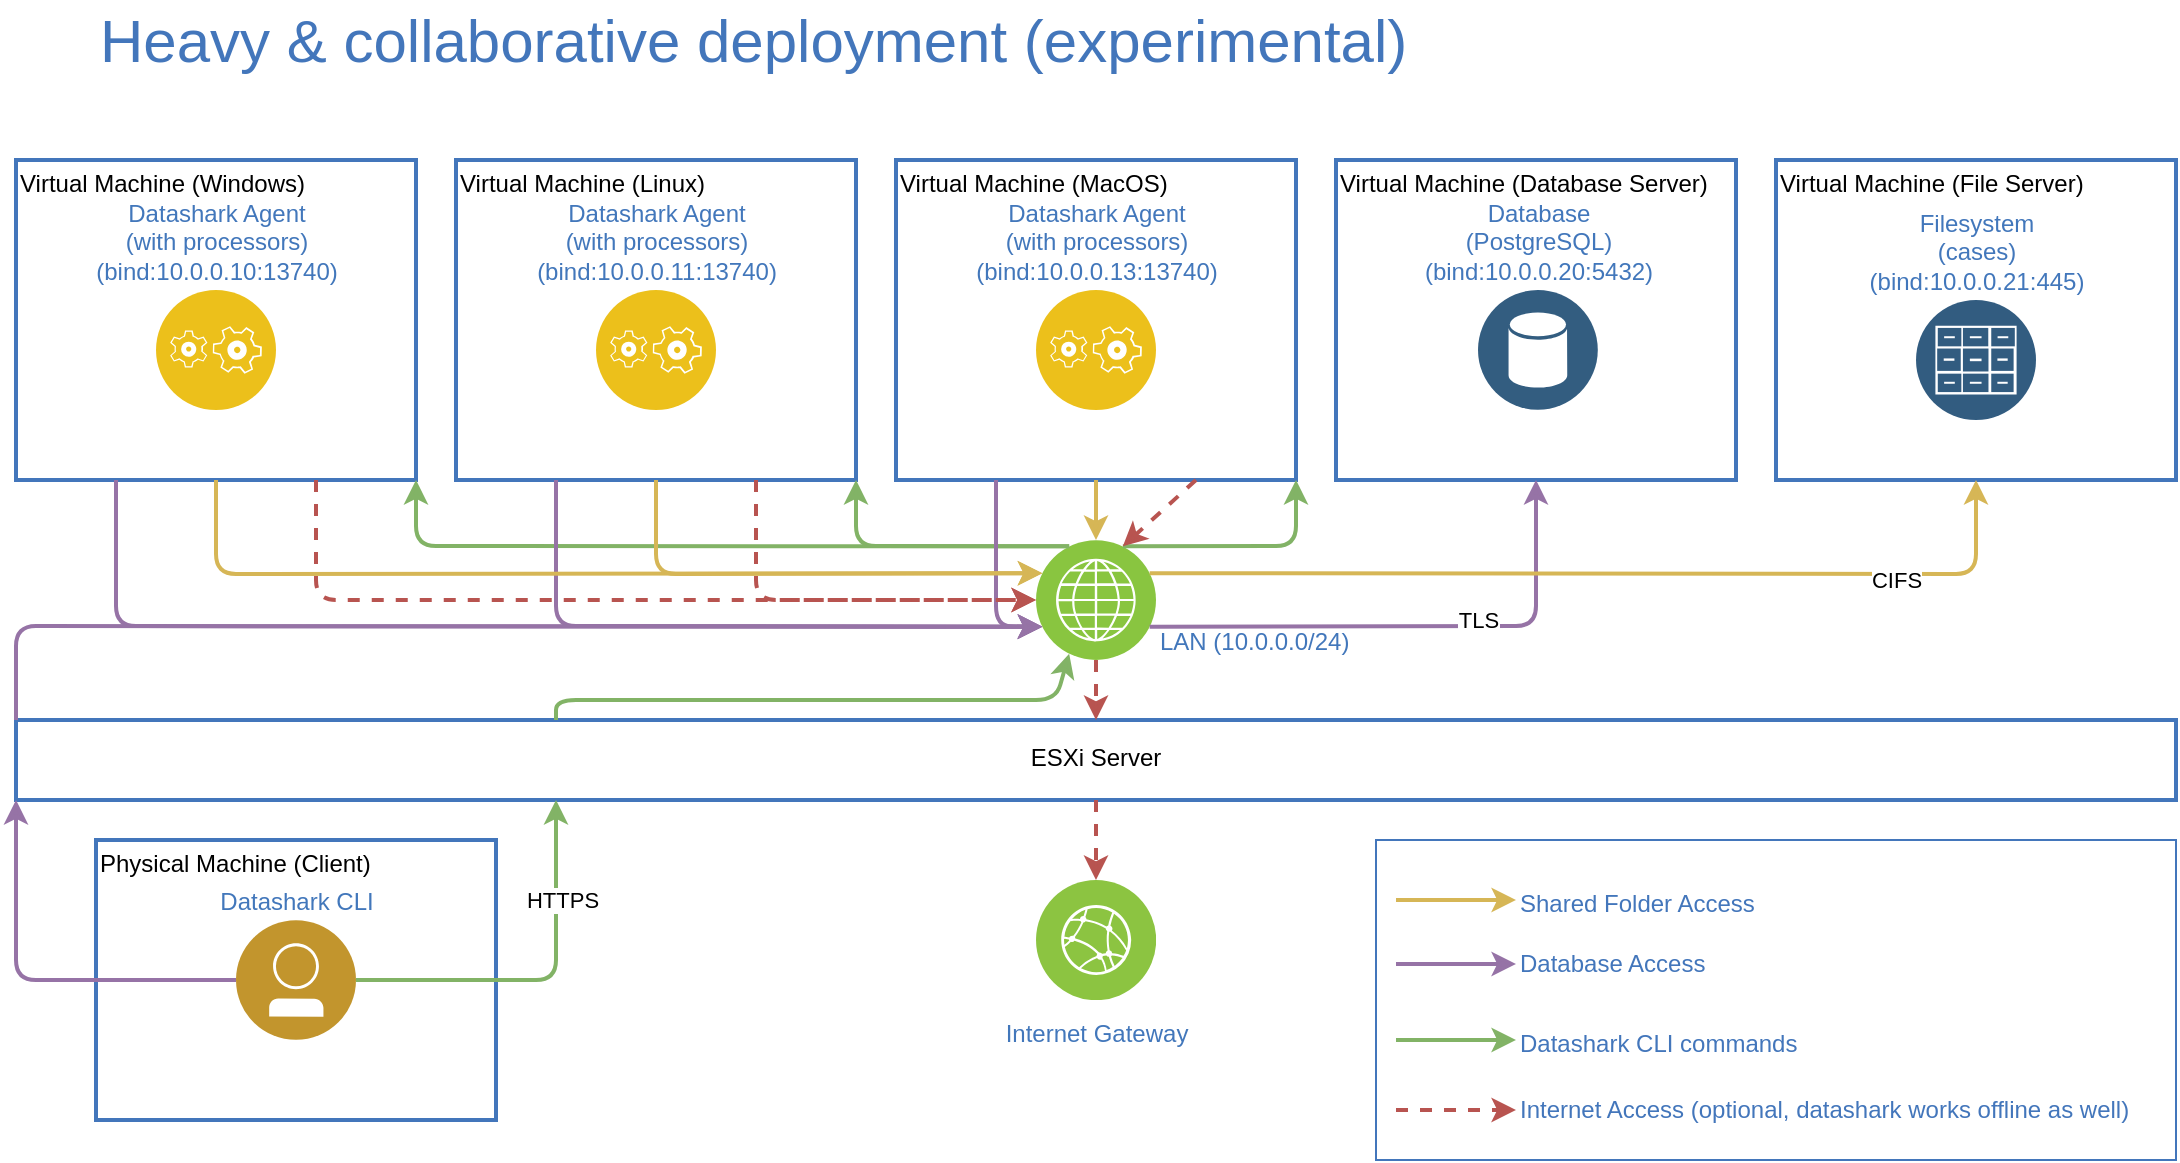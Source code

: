 <mxfile version="15.1.3" type="device"><diagram id="0d7cefc2-ccd6-e077-73ed-a8e48b0cddf6" name="Page-1"><mxGraphModel dx="1668" dy="866" grid="1" gridSize="10" guides="1" tooltips="1" connect="1" arrows="1" fold="1" page="1" pageScale="1" pageWidth="1169" pageHeight="827" background="none" math="0" shadow="0"><root><mxCell id="0"/><mxCell id="1" parent="0"/><mxCell id="rzyssVDSt5g04zdk43D6-106" value="ESXi Server" style="fontStyle=0;verticalAlign=middle;align=center;spacingTop=-2;fillColor=none;rounded=0;whiteSpace=wrap;html=1;strokeColor=#4376BB;strokeWidth=2;dashed=0;container=1;collapsible=0;expand=0;recursiveResize=0;labelPosition=center;verticalLabelPosition=middle;" parent="1" vertex="1"><mxGeometry x="40" y="400" width="1080" height="40" as="geometry"/></mxCell><mxCell id="rzyssVDSt5g04zdk43D6-145" value="" style="fontStyle=0;verticalAlign=top;align=left;spacingTop=-2;fillColor=none;rounded=0;whiteSpace=wrap;html=1;strokeColor=#4376BB;strokeWidth=1;dashed=0;container=1;collapsible=0;expand=0;recursiveResize=0;fontSize=16;fontColor=#4376BB;" parent="1" vertex="1"><mxGeometry x="720" y="460" width="400" height="160" as="geometry"/></mxCell><mxCell id="rzyssVDSt5g04zdk43D6-155" value="&lt;font style=&quot;font-size: 12px&quot;&gt;Datashark CLI commands&lt;/font&gt;" style="text;html=1;strokeColor=none;fillColor=none;align=left;verticalAlign=middle;whiteSpace=wrap;rounded=0;fontSize=16;fontColor=#4376BB;" parent="rzyssVDSt5g04zdk43D6-145" vertex="1"><mxGeometry x="70" y="90" width="190" height="20" as="geometry"/></mxCell><mxCell id="rzyssVDSt5g04zdk43D6-146" value="" style="html=1;labelBackgroundColor=#ffffff;endArrow=classic;endFill=1;endSize=6;jettySize=auto;orthogonalLoop=1;strokeWidth=2;fontSize=14;fontColor=#4376BB;fillColor=#f8cecc;strokeColor=#b85450;dashed=1;" parent="rzyssVDSt5g04zdk43D6-145" edge="1"><mxGeometry width="60" height="60" relative="1" as="geometry"><mxPoint x="10" y="135" as="sourcePoint"/><mxPoint x="70" y="135" as="targetPoint"/><Array as="points"/></mxGeometry></mxCell><mxCell id="rzyssVDSt5g04zdk43D6-152" value="&lt;font style=&quot;font-size: 12px&quot;&gt;Internet Access (optional, datashark works offline as well)&lt;/font&gt;" style="text;html=1;strokeColor=none;fillColor=none;align=left;verticalAlign=middle;whiteSpace=wrap;rounded=0;fontSize=16;fontColor=#4376BB;" parent="rzyssVDSt5g04zdk43D6-145" vertex="1"><mxGeometry x="70" y="123" width="320" height="20" as="geometry"/></mxCell><mxCell id="rzyssVDSt5g04zdk43D6-148" value="" style="html=1;labelBackgroundColor=#ffffff;endArrow=classic;endFill=1;endSize=6;jettySize=auto;orthogonalLoop=1;strokeWidth=2;fontSize=14;fontColor=#4376BB;fillColor=#e1d5e7;strokeColor=#9673a6;" parent="rzyssVDSt5g04zdk43D6-145" edge="1"><mxGeometry width="60" height="60" relative="1" as="geometry"><mxPoint x="10" y="62" as="sourcePoint"/><mxPoint x="70" y="62" as="targetPoint"/></mxGeometry></mxCell><mxCell id="rzyssVDSt5g04zdk43D6-153" value="&lt;font style=&quot;font-size: 12px&quot;&gt;Database Access&lt;/font&gt;" style="text;html=1;strokeColor=none;fillColor=none;align=left;verticalAlign=middle;whiteSpace=wrap;rounded=0;fontSize=16;fontColor=#4376BB;" parent="rzyssVDSt5g04zdk43D6-145" vertex="1"><mxGeometry x="70" y="50" width="140" height="20" as="geometry"/></mxCell><mxCell id="rzyssVDSt5g04zdk43D6-147" value="" style="html=1;labelBackgroundColor=#ffffff;endArrow=classic;endFill=1;endSize=6;jettySize=auto;orthogonalLoop=1;strokeWidth=2;fontSize=14;fontColor=#4376BB;exitX=1;exitY=0.75;exitDx=0;exitDy=0;fillColor=#fff2cc;strokeColor=#d6b656;" parent="rzyssVDSt5g04zdk43D6-145" edge="1"><mxGeometry width="60" height="60" relative="1" as="geometry"><mxPoint x="10.003" y="29.996" as="sourcePoint"/><mxPoint x="70" y="30" as="targetPoint"/></mxGeometry></mxCell><mxCell id="rzyssVDSt5g04zdk43D6-154" value="&lt;font style=&quot;font-size: 12px&quot;&gt;Shared Folder Access&lt;/font&gt;" style="text;html=1;strokeColor=none;fillColor=none;align=left;verticalAlign=middle;whiteSpace=wrap;rounded=0;fontSize=16;fontColor=#4376BB;" parent="rzyssVDSt5g04zdk43D6-145" vertex="1"><mxGeometry x="70" y="20" width="140" height="20" as="geometry"/></mxCell><mxCell id="rzyssVDSt5g04zdk43D6-107" value="Virtual Machine (Windows)" style="fontStyle=0;verticalAlign=top;align=left;spacingTop=-2;fillColor=none;rounded=0;whiteSpace=wrap;html=1;strokeWidth=2;dashed=0;container=1;collapsible=0;expand=0;recursiveResize=0;strokeColor=#4376BB;" parent="1" vertex="1"><mxGeometry x="40" y="120" width="200" height="160" as="geometry"/></mxCell><mxCell id="rzyssVDSt5g04zdk43D6-122" value="Datashark Agent &lt;br&gt;(with processors)&lt;br&gt;(bind:10.0.0.10:13740)" style="aspect=fixed;perimeter=ellipsePerimeter;html=1;align=center;shadow=0;dashed=0;fontColor=#4277BB;labelBackgroundColor=#ffffff;fontSize=12;spacingTop=3;image;image=img/lib/ibm/applications/application_logic.svg;strokeColor=#4376BB;strokeWidth=2;labelPosition=center;verticalLabelPosition=top;verticalAlign=bottom;" parent="rzyssVDSt5g04zdk43D6-107" vertex="1"><mxGeometry x="70" y="65" width="60" height="60" as="geometry"/></mxCell><mxCell id="rzyssVDSt5g04zdk43D6-118" value="Internet Gateway" style="aspect=fixed;perimeter=ellipsePerimeter;html=1;align=center;shadow=0;dashed=0;fontColor=#4277BB;labelBackgroundColor=#ffffff;fontSize=12;spacingTop=3;image;image=img/lib/ibm/infrastructure/edge_services.svg;strokeWidth=2;" parent="1" vertex="1"><mxGeometry x="550" y="480" width="60" height="60" as="geometry"/></mxCell><mxCell id="rzyssVDSt5g04zdk43D6-121" value="Heavy &amp;amp; collaborative deployment (experimental)" style="text;html=1;strokeColor=none;fillColor=none;align=left;verticalAlign=middle;whiteSpace=wrap;rounded=0;fontSize=30;fontColor=#4376BB;" parent="1" vertex="1"><mxGeometry x="80" y="40" width="770" height="40" as="geometry"/></mxCell><mxCell id="rzyssVDSt5g04zdk43D6-111" value="LAN (10.0.0.0/24)" style="aspect=fixed;perimeter=ellipsePerimeter;html=1;align=left;shadow=0;dashed=0;fontColor=#4277BB;labelBackgroundColor=#ffffff;fontSize=12;spacingTop=3;image;image=img/lib/ibm/infrastructure/channels.svg;strokeWidth=2;labelPosition=right;verticalLabelPosition=middle;verticalAlign=bottom;" parent="1" vertex="1"><mxGeometry x="550" y="310" width="60" height="60" as="geometry"/></mxCell><mxCell id="rzyssVDSt5g04zdk43D6-149" value="" style="html=1;labelBackgroundColor=#ffffff;endArrow=classic;endFill=1;endSize=6;jettySize=auto;orthogonalLoop=1;strokeWidth=2;fontSize=14;fontColor=#4376BB;fillColor=#d5e8d4;strokeColor=#82b366;" parent="1" edge="1"><mxGeometry width="60" height="60" relative="1" as="geometry"><mxPoint x="730" y="560" as="sourcePoint"/><mxPoint x="790" y="560" as="targetPoint"/><Array as="points"/></mxGeometry></mxCell><mxCell id="YN9WeCdAoTYzNVoiVYyv-1" value="Virtual Machine (Linux)" style="fontStyle=0;verticalAlign=top;align=left;spacingTop=-2;fillColor=none;rounded=0;whiteSpace=wrap;html=1;strokeWidth=2;dashed=0;container=1;collapsible=0;expand=0;recursiveResize=0;strokeColor=#4376BB;" parent="1" vertex="1"><mxGeometry x="260" y="120" width="200" height="160" as="geometry"/></mxCell><mxCell id="YN9WeCdAoTYzNVoiVYyv-2" value="Datashark Agent &lt;br&gt;(with processors)&lt;br&gt;(bind:10.0.0.11:13740)" style="aspect=fixed;perimeter=ellipsePerimeter;html=1;align=center;shadow=0;dashed=0;fontColor=#4277BB;labelBackgroundColor=#ffffff;fontSize=12;spacingTop=3;image;image=img/lib/ibm/applications/application_logic.svg;strokeColor=#4376BB;strokeWidth=2;labelPosition=center;verticalLabelPosition=top;verticalAlign=bottom;" parent="YN9WeCdAoTYzNVoiVYyv-1" vertex="1"><mxGeometry x="70" y="65" width="60" height="60" as="geometry"/></mxCell><mxCell id="YN9WeCdAoTYzNVoiVYyv-3" value="Virtual Machine (MacOS)" style="fontStyle=0;verticalAlign=top;align=left;spacingTop=-2;fillColor=none;rounded=0;whiteSpace=wrap;html=1;strokeWidth=2;dashed=0;container=1;collapsible=0;expand=0;recursiveResize=0;strokeColor=#4376BB;" parent="1" vertex="1"><mxGeometry x="480" y="120" width="200" height="160" as="geometry"/></mxCell><mxCell id="YN9WeCdAoTYzNVoiVYyv-4" value="Datashark Agent &lt;br&gt;(with processors)&lt;br&gt;(bind:10.0.0.13:13740)" style="aspect=fixed;perimeter=ellipsePerimeter;html=1;align=center;shadow=0;dashed=0;fontColor=#4277BB;labelBackgroundColor=#ffffff;fontSize=12;spacingTop=3;image;image=img/lib/ibm/applications/application_logic.svg;strokeColor=#4376BB;strokeWidth=2;labelPosition=center;verticalLabelPosition=top;verticalAlign=bottom;" parent="YN9WeCdAoTYzNVoiVYyv-3" vertex="1"><mxGeometry x="70" y="65" width="60" height="60" as="geometry"/></mxCell><mxCell id="YN9WeCdAoTYzNVoiVYyv-14" value="Virtual Machine (Database Server)" style="fontStyle=0;verticalAlign=top;align=left;spacingTop=-2;fillColor=none;rounded=0;whiteSpace=wrap;html=1;strokeWidth=2;dashed=0;container=1;collapsible=0;expand=0;recursiveResize=0;strokeColor=#4376BB;" parent="1" vertex="1"><mxGeometry x="700" y="120" width="200" height="160" as="geometry"/></mxCell><mxCell id="YN9WeCdAoTYzNVoiVYyv-16" value="Database&lt;br&gt;(PostgreSQL)&lt;br&gt;(bind:10.0.0.20:5432)" style="aspect=fixed;perimeter=ellipsePerimeter;html=1;align=center;shadow=0;dashed=0;fontColor=#4277BB;labelBackgroundColor=#ffffff;fontSize=12;spacingTop=3;image;image=img/lib/ibm/data/data_services.svg;strokeWidth=2;labelPosition=center;verticalLabelPosition=top;verticalAlign=bottom;" parent="YN9WeCdAoTYzNVoiVYyv-14" vertex="1"><mxGeometry x="71" y="65" width="60" height="60" as="geometry"/></mxCell><mxCell id="YN9WeCdAoTYzNVoiVYyv-17" value="Physical Machine (Client)" style="fontStyle=0;verticalAlign=top;align=left;spacingTop=-2;fillColor=none;rounded=0;whiteSpace=wrap;html=1;strokeWidth=2;dashed=0;container=1;collapsible=0;expand=0;recursiveResize=0;strokeColor=#4376BB;" parent="1" vertex="1"><mxGeometry x="80" y="460" width="200" height="140" as="geometry"/></mxCell><mxCell id="rzyssVDSt5g04zdk43D6-128" value="Datashark CLI" style="aspect=fixed;perimeter=ellipsePerimeter;html=1;align=center;shadow=0;dashed=0;fontColor=#4277BB;labelBackgroundColor=#ffffff;fontSize=12;spacingTop=3;image;image=img/lib/ibm/users/user.svg;strokeColor=#4376BB;strokeWidth=2;labelPosition=center;verticalLabelPosition=top;verticalAlign=bottom;" parent="YN9WeCdAoTYzNVoiVYyv-17" vertex="1"><mxGeometry x="70" y="40" width="60" height="60" as="geometry"/></mxCell><mxCell id="YN9WeCdAoTYzNVoiVYyv-20" value="" style="html=1;labelBackgroundColor=#ffffff;endArrow=classic;endFill=1;endSize=6;jettySize=auto;orthogonalLoop=1;strokeWidth=2;fontSize=14;fontColor=#4376BB;fillColor=#f8cecc;strokeColor=#b85450;dashed=1;entryX=0.5;entryY=0;entryDx=0;entryDy=0;exitX=0.5;exitY=1;exitDx=0;exitDy=0;" parent="1" source="rzyssVDSt5g04zdk43D6-106" target="rzyssVDSt5g04zdk43D6-118" edge="1"><mxGeometry width="60" height="60" relative="1" as="geometry"><mxPoint x="250" y="529" as="sourcePoint"/><mxPoint x="310" y="529" as="targetPoint"/><Array as="points"/></mxGeometry></mxCell><mxCell id="YN9WeCdAoTYzNVoiVYyv-24" value="Virtual Machine (File Server)" style="fontStyle=0;verticalAlign=top;align=left;spacingTop=-2;fillColor=none;rounded=0;whiteSpace=wrap;html=1;strokeWidth=2;dashed=0;container=1;collapsible=0;expand=0;recursiveResize=0;strokeColor=#4376BB;" parent="1" vertex="1"><mxGeometry x="920" y="120" width="200" height="160" as="geometry"/></mxCell><mxCell id="YN9WeCdAoTYzNVoiVYyv-19" value="Filesystem&lt;br&gt;(cases)&lt;br&gt;(bind:10.0.0.21:445)" style="aspect=fixed;perimeter=ellipsePerimeter;html=1;align=center;shadow=0;dashed=0;fontColor=#4277BB;labelBackgroundColor=#ffffff;fontSize=12;spacingTop=3;image;image=img/lib/ibm/data/file_repository.svg;strokeWidth=2;labelPosition=center;verticalLabelPosition=top;verticalAlign=bottom;" parent="YN9WeCdAoTYzNVoiVYyv-24" vertex="1"><mxGeometry x="70" y="70" width="60" height="60" as="geometry"/></mxCell><mxCell id="YN9WeCdAoTYzNVoiVYyv-27" value="" style="html=1;labelBackgroundColor=#ffffff;endArrow=classic;endFill=1;endSize=6;jettySize=auto;orthogonalLoop=1;strokeWidth=2;fontSize=14;fontColor=#4376BB;fillColor=#e1d5e7;strokeColor=#9673a6;entryX=0.5;entryY=1;entryDx=0;entryDy=0;exitX=1;exitY=0.75;exitDx=0;exitDy=0;" parent="1" source="rzyssVDSt5g04zdk43D6-111" target="YN9WeCdAoTYzNVoiVYyv-14" edge="1"><mxGeometry width="60" height="60" relative="1" as="geometry"><mxPoint x="60" y="712" as="sourcePoint"/><mxPoint x="120" y="712" as="targetPoint"/><Array as="points"><mxPoint x="800" y="353"/></Array></mxGeometry></mxCell><mxCell id="jdmttWQf5VhseVfAk1zC-3" value="TLS" style="edgeLabel;html=1;align=center;verticalAlign=middle;resizable=0;points=[];" vertex="1" connectable="0" parent="YN9WeCdAoTYzNVoiVYyv-27"><mxGeometry x="0.279" y="3" relative="1" as="geometry"><mxPoint x="-6" as="offset"/></mxGeometry></mxCell><mxCell id="YN9WeCdAoTYzNVoiVYyv-28" value="" style="html=1;labelBackgroundColor=#ffffff;endArrow=classic;endFill=1;endSize=6;jettySize=auto;orthogonalLoop=1;strokeWidth=2;fontSize=14;fontColor=#4376BB;exitX=1;exitY=0.25;exitDx=0;exitDy=0;fillColor=#fff2cc;strokeColor=#d6b656;entryX=0.5;entryY=1;entryDx=0;entryDy=0;" parent="1" source="rzyssVDSt5g04zdk43D6-111" target="YN9WeCdAoTYzNVoiVYyv-24" edge="1"><mxGeometry width="60" height="60" relative="1" as="geometry"><mxPoint x="720.003" y="339.496" as="sourcePoint"/><mxPoint x="780" y="339.5" as="targetPoint"/><Array as="points"><mxPoint x="1020" y="327"/></Array></mxGeometry></mxCell><mxCell id="jdmttWQf5VhseVfAk1zC-1" value="CIFS" style="edgeLabel;html=1;align=center;verticalAlign=middle;resizable=0;points=[];" vertex="1" connectable="0" parent="YN9WeCdAoTYzNVoiVYyv-28"><mxGeometry x="0.37" y="-1" relative="1" as="geometry"><mxPoint x="58" y="2" as="offset"/></mxGeometry></mxCell><mxCell id="YN9WeCdAoTYzNVoiVYyv-29" value="" style="html=1;labelBackgroundColor=#ffffff;endArrow=classic;endFill=1;endSize=6;jettySize=auto;orthogonalLoop=1;strokeWidth=2;fontSize=14;fontColor=#4376BB;fillColor=#f8cecc;strokeColor=#b85450;dashed=1;entryX=0.5;entryY=0;entryDx=0;entryDy=0;exitX=0.5;exitY=1;exitDx=0;exitDy=0;" parent="1" source="rzyssVDSt5g04zdk43D6-111" target="rzyssVDSt5g04zdk43D6-106" edge="1"><mxGeometry width="60" height="60" relative="1" as="geometry"><mxPoint x="590" y="450" as="sourcePoint"/><mxPoint x="590" y="490" as="targetPoint"/><Array as="points"/></mxGeometry></mxCell><mxCell id="YN9WeCdAoTYzNVoiVYyv-31" value="" style="html=1;labelBackgroundColor=#ffffff;endArrow=classic;endFill=1;endSize=6;jettySize=auto;orthogonalLoop=1;strokeWidth=2;fontSize=14;fontColor=#4376BB;fillColor=#d5e8d4;strokeColor=#82b366;entryX=0.25;entryY=1;entryDx=0;entryDy=0;exitX=1;exitY=0.5;exitDx=0;exitDy=0;" parent="1" source="rzyssVDSt5g04zdk43D6-128" target="rzyssVDSt5g04zdk43D6-106" edge="1"><mxGeometry width="60" height="60" relative="1" as="geometry"><mxPoint x="740" y="570" as="sourcePoint"/><mxPoint x="800" y="570" as="targetPoint"/><Array as="points"><mxPoint x="310" y="530"/></Array></mxGeometry></mxCell><mxCell id="jdmttWQf5VhseVfAk1zC-4" value="HTTPS" style="edgeLabel;html=1;align=center;verticalAlign=middle;resizable=0;points=[];" vertex="1" connectable="0" parent="YN9WeCdAoTYzNVoiVYyv-31"><mxGeometry x="0.284" y="-3" relative="1" as="geometry"><mxPoint y="-18" as="offset"/></mxGeometry></mxCell><mxCell id="YN9WeCdAoTYzNVoiVYyv-32" value="" style="html=1;labelBackgroundColor=#ffffff;endArrow=classic;endFill=1;endSize=6;jettySize=auto;orthogonalLoop=1;strokeWidth=2;fontSize=14;fontColor=#4376BB;fillColor=#d5e8d4;strokeColor=#82b366;exitX=0.25;exitY=0;exitDx=0;exitDy=0;entryX=0.25;entryY=1;entryDx=0;entryDy=0;" parent="1" source="rzyssVDSt5g04zdk43D6-106" target="rzyssVDSt5g04zdk43D6-111" edge="1"><mxGeometry width="60" height="60" relative="1" as="geometry"><mxPoint x="740" y="570" as="sourcePoint"/><mxPoint x="560" y="360" as="targetPoint"/><Array as="points"><mxPoint x="310" y="390"/><mxPoint x="560" y="390"/></Array></mxGeometry></mxCell><mxCell id="YN9WeCdAoTYzNVoiVYyv-33" value="" style="html=1;labelBackgroundColor=#ffffff;endArrow=classic;endFill=1;endSize=6;jettySize=auto;orthogonalLoop=1;strokeWidth=2;fontSize=14;fontColor=#4376BB;fillColor=#d5e8d4;strokeColor=#82b366;entryX=1;entryY=1;entryDx=0;entryDy=0;exitX=0.25;exitY=0;exitDx=0;exitDy=0;" parent="1" source="rzyssVDSt5g04zdk43D6-111" target="rzyssVDSt5g04zdk43D6-107" edge="1"><mxGeometry width="60" height="60" relative="1" as="geometry"><mxPoint x="240" y="320" as="sourcePoint"/><mxPoint x="300" y="320" as="targetPoint"/><Array as="points"><mxPoint x="240" y="313"/></Array></mxGeometry></mxCell><mxCell id="YN9WeCdAoTYzNVoiVYyv-34" value="" style="html=1;labelBackgroundColor=#ffffff;endArrow=classic;endFill=1;endSize=6;jettySize=auto;orthogonalLoop=1;strokeWidth=2;fontSize=14;fontColor=#4376BB;fillColor=#d5e8d4;strokeColor=#82b366;entryX=1;entryY=1;entryDx=0;entryDy=0;exitX=0.25;exitY=0;exitDx=0;exitDy=0;" parent="1" source="rzyssVDSt5g04zdk43D6-111" target="YN9WeCdAoTYzNVoiVYyv-1" edge="1"><mxGeometry width="60" height="60" relative="1" as="geometry"><mxPoint x="563.167" y="336.584" as="sourcePoint"/><mxPoint x="250" y="290" as="targetPoint"/><Array as="points"><mxPoint x="460" y="313"/></Array></mxGeometry></mxCell><mxCell id="YN9WeCdAoTYzNVoiVYyv-35" value="" style="html=1;labelBackgroundColor=#ffffff;endArrow=classic;endFill=1;endSize=6;jettySize=auto;orthogonalLoop=1;strokeWidth=2;fontSize=14;fontColor=#4376BB;fillColor=#d5e8d4;strokeColor=#82b366;entryX=1;entryY=1;entryDx=0;entryDy=0;exitX=0.75;exitY=0;exitDx=0;exitDy=0;" parent="1" source="rzyssVDSt5g04zdk43D6-111" target="YN9WeCdAoTYzNVoiVYyv-3" edge="1"><mxGeometry width="60" height="60" relative="1" as="geometry"><mxPoint x="563.167" y="336.584" as="sourcePoint"/><mxPoint x="470" y="290" as="targetPoint"/><Array as="points"><mxPoint x="680" y="313"/></Array></mxGeometry></mxCell><mxCell id="YN9WeCdAoTYzNVoiVYyv-36" value="" style="html=1;labelBackgroundColor=#ffffff;endArrow=classic;endFill=1;endSize=6;jettySize=auto;orthogonalLoop=1;strokeWidth=2;fontSize=14;fontColor=#4376BB;fillColor=#e1d5e7;strokeColor=#9673a6;exitX=0.25;exitY=1;exitDx=0;exitDy=0;entryX=0;entryY=0.75;entryDx=0;entryDy=0;" parent="1" source="rzyssVDSt5g04zdk43D6-107" target="rzyssVDSt5g04zdk43D6-111" edge="1"><mxGeometry width="60" height="60" relative="1" as="geometry"><mxPoint x="60" y="290" as="sourcePoint"/><mxPoint x="210" y="350" as="targetPoint"/><Array as="points"><mxPoint x="90" y="353"/></Array></mxGeometry></mxCell><mxCell id="YN9WeCdAoTYzNVoiVYyv-37" value="" style="html=1;labelBackgroundColor=#ffffff;endArrow=classic;endFill=1;endSize=6;jettySize=auto;orthogonalLoop=1;strokeWidth=2;fontSize=14;fontColor=#4376BB;fillColor=#e1d5e7;strokeColor=#9673a6;exitX=0.25;exitY=1;exitDx=0;exitDy=0;entryX=0;entryY=0.75;entryDx=0;entryDy=0;" parent="1" source="YN9WeCdAoTYzNVoiVYyv-1" target="rzyssVDSt5g04zdk43D6-111" edge="1"><mxGeometry width="60" height="60" relative="1" as="geometry"><mxPoint x="100" y="290" as="sourcePoint"/><mxPoint x="563.043" y="363.165" as="targetPoint"/><Array as="points"><mxPoint x="310" y="353"/></Array></mxGeometry></mxCell><mxCell id="YN9WeCdAoTYzNVoiVYyv-38" value="" style="html=1;labelBackgroundColor=#ffffff;endArrow=classic;endFill=1;endSize=6;jettySize=auto;orthogonalLoop=1;strokeWidth=2;fontSize=14;fontColor=#4376BB;fillColor=#e1d5e7;strokeColor=#9673a6;exitX=0.25;exitY=1;exitDx=0;exitDy=0;entryX=0;entryY=0.75;entryDx=0;entryDy=0;" parent="1" source="YN9WeCdAoTYzNVoiVYyv-3" target="rzyssVDSt5g04zdk43D6-111" edge="1"><mxGeometry width="60" height="60" relative="1" as="geometry"><mxPoint x="320" y="290" as="sourcePoint"/><mxPoint x="563.043" y="363.165" as="targetPoint"/><Array as="points"><mxPoint x="530" y="353"/></Array></mxGeometry></mxCell><mxCell id="YN9WeCdAoTYzNVoiVYyv-39" value="" style="html=1;labelBackgroundColor=#ffffff;endArrow=classic;endFill=1;endSize=6;jettySize=auto;orthogonalLoop=1;strokeWidth=2;fontSize=14;fontColor=#4376BB;exitX=0.5;exitY=1;exitDx=0;exitDy=0;fillColor=#fff2cc;strokeColor=#d6b656;entryX=0;entryY=0.25;entryDx=0;entryDy=0;" parent="1" source="rzyssVDSt5g04zdk43D6-107" target="rzyssVDSt5g04zdk43D6-111" edge="1"><mxGeometry width="60" height="60" relative="1" as="geometry"><mxPoint x="120.003" y="319.996" as="sourcePoint"/><mxPoint x="180.0" y="320" as="targetPoint"/><Array as="points"><mxPoint x="140" y="327"/></Array></mxGeometry></mxCell><mxCell id="YN9WeCdAoTYzNVoiVYyv-40" value="" style="html=1;labelBackgroundColor=#ffffff;endArrow=classic;endFill=1;endSize=6;jettySize=auto;orthogonalLoop=1;strokeWidth=2;fontSize=14;fontColor=#4376BB;exitX=0.5;exitY=1;exitDx=0;exitDy=0;fillColor=#fff2cc;strokeColor=#d6b656;entryX=0;entryY=0.25;entryDx=0;entryDy=0;" parent="1" source="YN9WeCdAoTYzNVoiVYyv-1" target="rzyssVDSt5g04zdk43D6-111" edge="1"><mxGeometry width="60" height="60" relative="1" as="geometry"><mxPoint x="150" y="290" as="sourcePoint"/><mxPoint x="563.167" y="336.584" as="targetPoint"/><Array as="points"><mxPoint x="360" y="327"/></Array></mxGeometry></mxCell><mxCell id="YN9WeCdAoTYzNVoiVYyv-41" value="" style="html=1;labelBackgroundColor=#ffffff;endArrow=classic;endFill=1;endSize=6;jettySize=auto;orthogonalLoop=1;strokeWidth=2;fontSize=14;fontColor=#4376BB;exitX=0.5;exitY=1;exitDx=0;exitDy=0;fillColor=#fff2cc;strokeColor=#d6b656;" parent="1" source="YN9WeCdAoTYzNVoiVYyv-3" edge="1"><mxGeometry width="60" height="60" relative="1" as="geometry"><mxPoint x="370" y="290" as="sourcePoint"/><mxPoint x="580" y="310" as="targetPoint"/></mxGeometry></mxCell><mxCell id="YN9WeCdAoTYzNVoiVYyv-43" value="" style="html=1;labelBackgroundColor=#ffffff;endArrow=classic;endFill=1;endSize=6;jettySize=auto;orthogonalLoop=1;strokeWidth=2;fontSize=14;fontColor=#4376BB;fillColor=#f8cecc;strokeColor=#b85450;dashed=1;entryX=0.75;entryY=0;entryDx=0;entryDy=0;exitX=0.75;exitY=1;exitDx=0;exitDy=0;" parent="1" source="YN9WeCdAoTYzNVoiVYyv-3" target="rzyssVDSt5g04zdk43D6-111" edge="1"><mxGeometry width="60" height="60" relative="1" as="geometry"><mxPoint x="590.0" y="450" as="sourcePoint"/><mxPoint x="590.0" y="490" as="targetPoint"/><Array as="points"/></mxGeometry></mxCell><mxCell id="YN9WeCdAoTYzNVoiVYyv-44" value="" style="html=1;labelBackgroundColor=#ffffff;endArrow=classic;endFill=1;endSize=6;jettySize=auto;orthogonalLoop=1;strokeWidth=2;fontSize=14;fontColor=#4376BB;fillColor=#f8cecc;strokeColor=#b85450;dashed=1;exitX=0.75;exitY=1;exitDx=0;exitDy=0;entryX=0;entryY=0.5;entryDx=0;entryDy=0;" parent="1" source="YN9WeCdAoTYzNVoiVYyv-1" target="rzyssVDSt5g04zdk43D6-111" edge="1"><mxGeometry width="60" height="60" relative="1" as="geometry"><mxPoint x="640.0" y="290" as="sourcePoint"/><mxPoint x="550" y="340" as="targetPoint"/><Array as="points"><mxPoint x="410" y="340"/></Array></mxGeometry></mxCell><mxCell id="YN9WeCdAoTYzNVoiVYyv-45" value="" style="html=1;labelBackgroundColor=#ffffff;endArrow=classic;endFill=1;endSize=6;jettySize=auto;orthogonalLoop=1;strokeWidth=2;fontSize=14;fontColor=#4376BB;fillColor=#f8cecc;strokeColor=#b85450;dashed=1;exitX=0.75;exitY=1;exitDx=0;exitDy=0;entryX=0;entryY=0.5;entryDx=0;entryDy=0;" parent="1" source="rzyssVDSt5g04zdk43D6-107" target="rzyssVDSt5g04zdk43D6-111" edge="1"><mxGeometry width="60" height="60" relative="1" as="geometry"><mxPoint x="420" y="290" as="sourcePoint"/><mxPoint x="550" y="340" as="targetPoint"/><Array as="points"><mxPoint x="190" y="340"/></Array></mxGeometry></mxCell><mxCell id="YN9WeCdAoTYzNVoiVYyv-46" value="" style="html=1;labelBackgroundColor=#ffffff;endArrow=classic;endFill=1;endSize=6;jettySize=auto;orthogonalLoop=1;strokeWidth=2;fontSize=14;fontColor=#4376BB;fillColor=#e1d5e7;strokeColor=#9673a6;entryX=0;entryY=1;entryDx=0;entryDy=0;exitX=0;exitY=0.5;exitDx=0;exitDy=0;" parent="1" source="rzyssVDSt5g04zdk43D6-128" target="rzyssVDSt5g04zdk43D6-106" edge="1"><mxGeometry width="60" height="60" relative="1" as="geometry"><mxPoint x="319.996" y="592.982" as="sourcePoint"/><mxPoint x="512.95" y="520" as="targetPoint"/><Array as="points"><mxPoint x="40" y="530"/></Array></mxGeometry></mxCell><mxCell id="YN9WeCdAoTYzNVoiVYyv-47" value="" style="html=1;labelBackgroundColor=#ffffff;endArrow=classic;endFill=1;endSize=6;jettySize=auto;orthogonalLoop=1;strokeWidth=2;fontSize=14;fontColor=#4376BB;fillColor=#e1d5e7;strokeColor=#9673a6;entryX=0;entryY=0.75;entryDx=0;entryDy=0;exitX=0;exitY=0;exitDx=0;exitDy=0;" parent="1" source="rzyssVDSt5g04zdk43D6-106" target="rzyssVDSt5g04zdk43D6-111" edge="1"><mxGeometry width="60" height="60" relative="1" as="geometry"><mxPoint x="160" y="540" as="sourcePoint"/><mxPoint x="50.0" y="450" as="targetPoint"/><Array as="points"><mxPoint x="40" y="353"/></Array></mxGeometry></mxCell></root></mxGraphModel></diagram></mxfile>